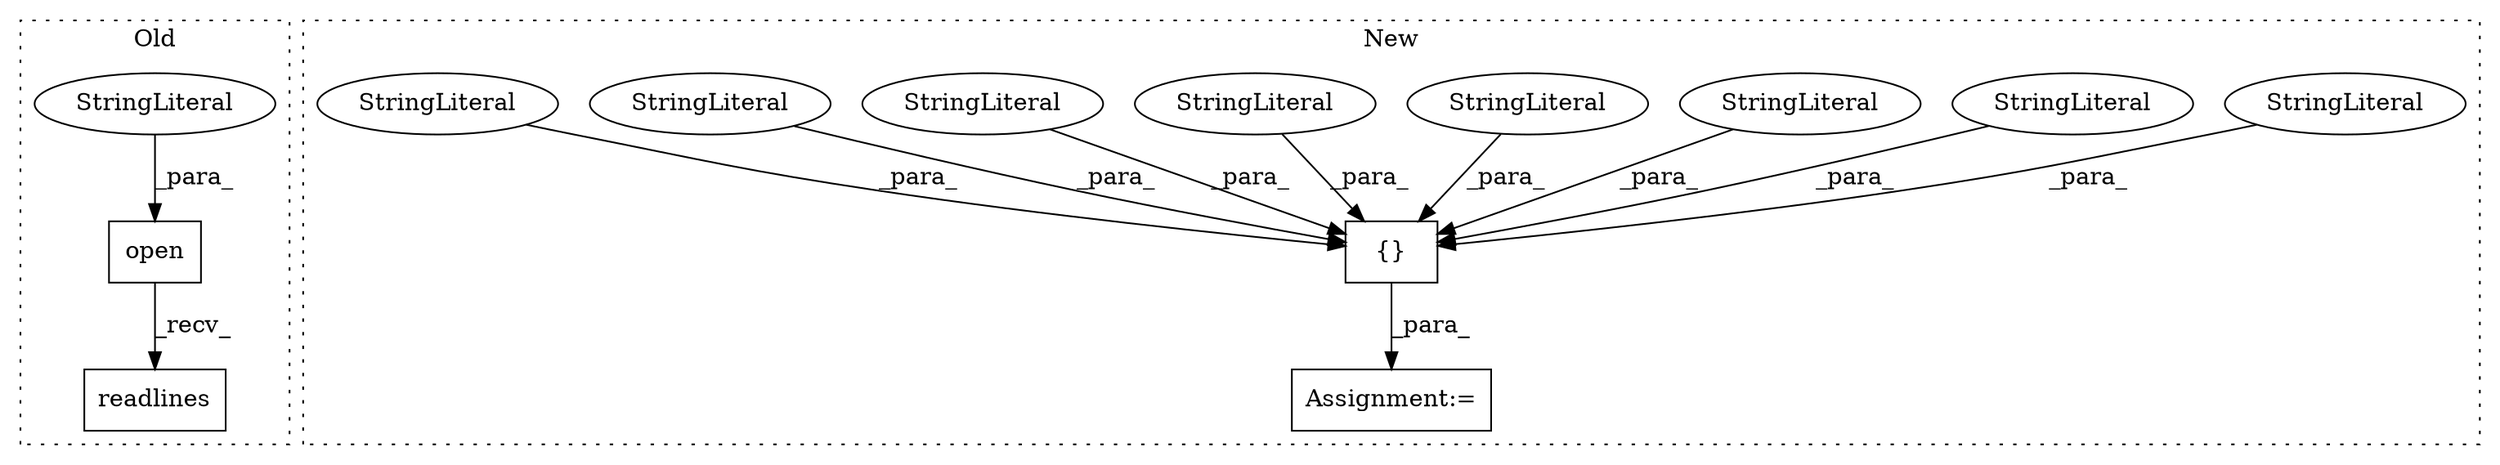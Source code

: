 digraph G {
subgraph cluster0 {
1 [label="readlines" a="32" s="351" l="11" shape="box"];
12 [label="open" a="32" s="282,349" l="5,1" shape="box"];
13 [label="StringLiteral" a="45" s="346" l="3" shape="ellipse"];
label = "Old";
style="dotted";
}
subgraph cluster1 {
2 [label="{}" a="4" s="179,311" l="1,1" shape="box"];
3 [label="StringLiteral" a="45" s="197" l="16" shape="ellipse"];
4 [label="StringLiteral" a="45" s="286" l="12" shape="ellipse"];
5 [label="StringLiteral" a="45" s="270" l="15" shape="ellipse"];
6 [label="StringLiteral" a="45" s="247" l="22" shape="ellipse"];
7 [label="StringLiteral" a="45" s="214" l="14" shape="ellipse"];
8 [label="StringLiteral" a="45" s="180" l="16" shape="ellipse"];
9 [label="StringLiteral" a="45" s="229" l="17" shape="ellipse"];
10 [label="Assignment:=" a="7" s="166" l="1" shape="box"];
11 [label="StringLiteral" a="45" s="299" l="12" shape="ellipse"];
label = "New";
style="dotted";
}
2 -> 10 [label="_para_"];
3 -> 2 [label="_para_"];
4 -> 2 [label="_para_"];
5 -> 2 [label="_para_"];
6 -> 2 [label="_para_"];
7 -> 2 [label="_para_"];
8 -> 2 [label="_para_"];
9 -> 2 [label="_para_"];
11 -> 2 [label="_para_"];
12 -> 1 [label="_recv_"];
13 -> 12 [label="_para_"];
}